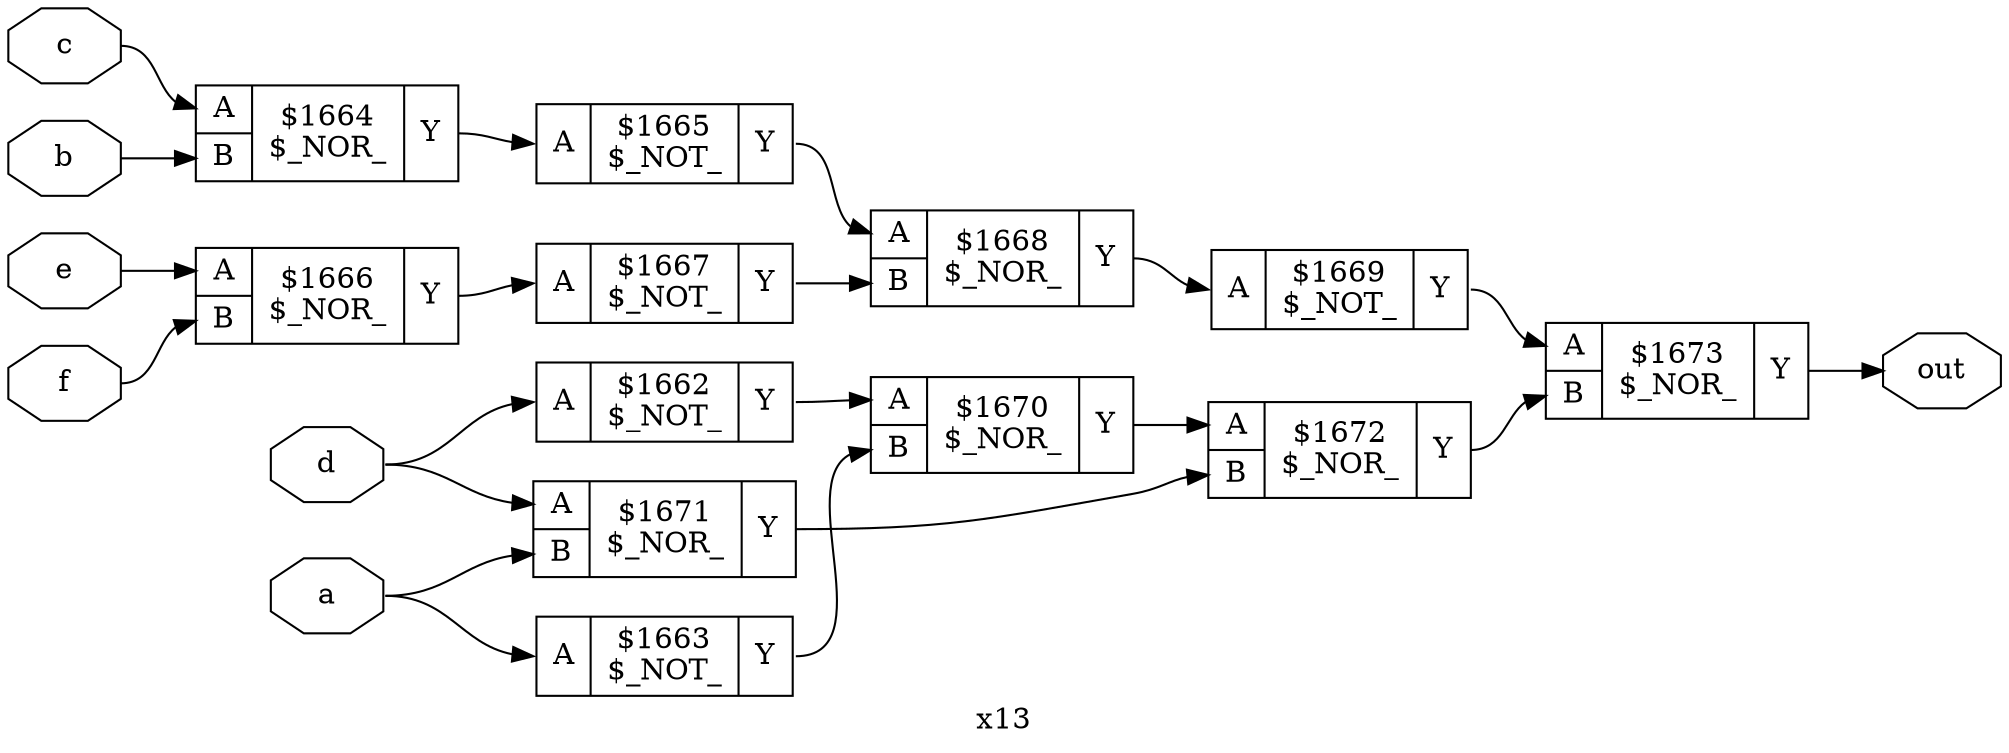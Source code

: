 digraph "x13" {
label="x13";
rankdir="LR";
remincross=true;
n12 [ shape=octagon, label="a", color="black", fontcolor="black" ];
n13 [ shape=octagon, label="b", color="black", fontcolor="black" ];
n14 [ shape=octagon, label="c", color="black", fontcolor="black" ];
n15 [ shape=octagon, label="d", color="black", fontcolor="black" ];
n16 [ shape=octagon, label="e", color="black", fontcolor="black" ];
n17 [ shape=octagon, label="f", color="black", fontcolor="black" ];
n18 [ shape=octagon, label="out", color="black", fontcolor="black" ];
c21 [ shape=record, label="{{<p19> A}|$1662\n$_NOT_|{<p20> Y}}" ];
c22 [ shape=record, label="{{<p19> A}|$1663\n$_NOT_|{<p20> Y}}" ];
c24 [ shape=record, label="{{<p19> A|<p23> B}|$1664\n$_NOR_|{<p20> Y}}" ];
c25 [ shape=record, label="{{<p19> A}|$1665\n$_NOT_|{<p20> Y}}" ];
c26 [ shape=record, label="{{<p19> A|<p23> B}|$1666\n$_NOR_|{<p20> Y}}" ];
c27 [ shape=record, label="{{<p19> A}|$1667\n$_NOT_|{<p20> Y}}" ];
c28 [ shape=record, label="{{<p19> A|<p23> B}|$1668\n$_NOR_|{<p20> Y}}" ];
c29 [ shape=record, label="{{<p19> A}|$1669\n$_NOT_|{<p20> Y}}" ];
c30 [ shape=record, label="{{<p19> A|<p23> B}|$1670\n$_NOR_|{<p20> Y}}" ];
c31 [ shape=record, label="{{<p19> A|<p23> B}|$1671\n$_NOR_|{<p20> Y}}" ];
c32 [ shape=record, label="{{<p19> A|<p23> B}|$1672\n$_NOR_|{<p20> Y}}" ];
c33 [ shape=record, label="{{<p19> A|<p23> B}|$1673\n$_NOR_|{<p20> Y}}" ];
c24:p20:e -> c25:p19:w [color="black", label=""];
c21:p20:e -> c30:p19:w [color="black", label=""];
c22:p20:e -> c30:p23:w [color="black", label=""];
n12:e -> c22:p19:w [color="black", label=""];
n12:e -> c31:p23:w [color="black", label=""];
n13:e -> c24:p23:w [color="black", label=""];
n14:e -> c24:p19:w [color="black", label=""];
n15:e -> c21:p19:w [color="black", label=""];
n15:e -> c31:p19:w [color="black", label=""];
n16:e -> c26:p19:w [color="black", label=""];
n17:e -> c26:p23:w [color="black", label=""];
c33:p20:e -> n18:w [color="black", label=""];
c25:p20:e -> c28:p19:w [color="black", label=""];
c26:p20:e -> c27:p19:w [color="black", label=""];
c27:p20:e -> c28:p23:w [color="black", label=""];
c28:p20:e -> c29:p19:w [color="black", label=""];
c29:p20:e -> c33:p19:w [color="black", label=""];
c30:p20:e -> c32:p19:w [color="black", label=""];
c31:p20:e -> c32:p23:w [color="black", label=""];
c32:p20:e -> c33:p23:w [color="black", label=""];
}
